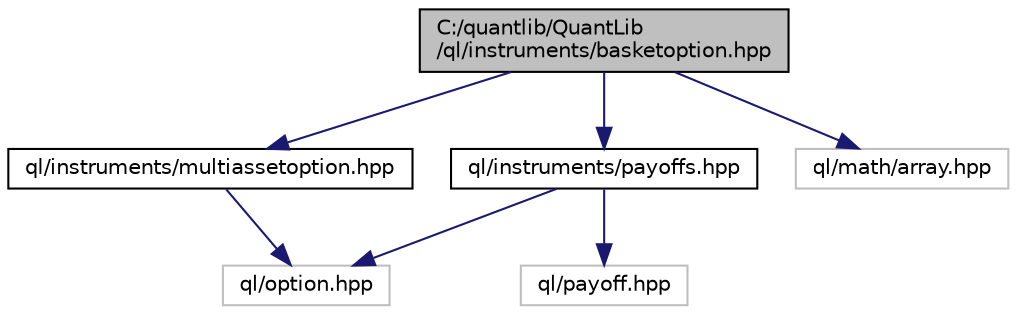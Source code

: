 digraph "C:/quantlib/QuantLib/ql/instruments/basketoption.hpp"
{
  edge [fontname="Helvetica",fontsize="10",labelfontname="Helvetica",labelfontsize="10"];
  node [fontname="Helvetica",fontsize="10",shape=record];
  Node1 [label="C:/quantlib/QuantLib\l/ql/instruments/basketoption.hpp",height=0.2,width=0.4,color="black", fillcolor="grey75", style="filled", fontcolor="black"];
  Node1 -> Node2 [color="midnightblue",fontsize="10",style="solid"];
  Node2 [label="ql/instruments/payoffs.hpp",height=0.2,width=0.4,color="black", fillcolor="white", style="filled",URL="$payoffs_8hpp.html",tooltip="Payoffs for various options. "];
  Node2 -> Node3 [color="midnightblue",fontsize="10",style="solid"];
  Node3 [label="ql/option.hpp",height=0.2,width=0.4,color="grey75", fillcolor="white", style="filled"];
  Node2 -> Node4 [color="midnightblue",fontsize="10",style="solid"];
  Node4 [label="ql/payoff.hpp",height=0.2,width=0.4,color="grey75", fillcolor="white", style="filled"];
  Node1 -> Node5 [color="midnightblue",fontsize="10",style="solid"];
  Node5 [label="ql/instruments/multiassetoption.hpp",height=0.2,width=0.4,color="black", fillcolor="white", style="filled",URL="$multiassetoption_8hpp.html",tooltip="Option on multiple assets. "];
  Node5 -> Node3 [color="midnightblue",fontsize="10",style="solid"];
  Node1 -> Node6 [color="midnightblue",fontsize="10",style="solid"];
  Node6 [label="ql/math/array.hpp",height=0.2,width=0.4,color="grey75", fillcolor="white", style="filled"];
}
